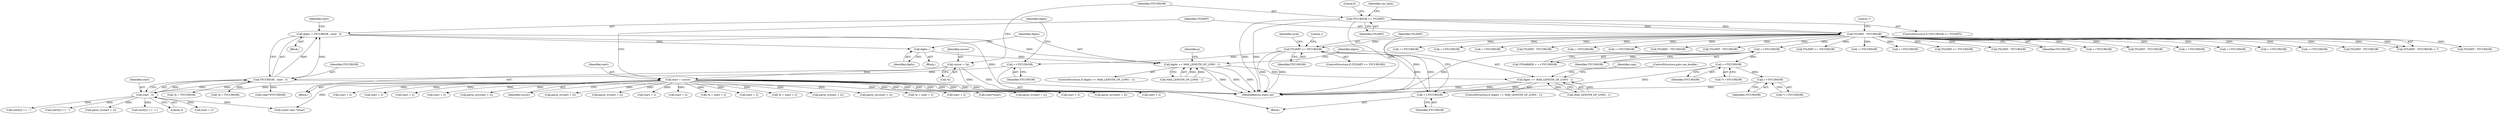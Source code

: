 digraph "0_php-src_1a23ebc1fff59bf480ca92963b36eba5c1b904c4@integer" {
"1001493" [label="(Call,digits = YYCURSOR - start - 3)"];
"1001495" [label="(Call,YYCURSOR - start - 3)"];
"1001489" [label="(Call,++YYCURSOR)"];
"1001069" [label="(Call,YYLIMIT <= YYCURSOR)"];
"1000152" [label="(Call,YYLIMIT - YYCURSOR)"];
"1000125" [label="(Call,YYCURSOR >= YYLIMIT)"];
"1001066" [label="(Call,++YYCURSOR)"];
"1001053" [label="(Call,++YYCURSOR)"];
"1000560" [label="(Call,++YYCURSOR)"];
"1000301" [label="(Call,++YYCURSOR)"];
"1001497" [label="(Call,start - 3)"];
"1000144" [label="(Call,start = cursor)"];
"1000120" [label="(Call,cursor = *p)"];
"1001513" [label="(Call,digits--)"];
"1001516" [label="(Call,digits >= MAX_LENGTH_OF_LONG - 1)"];
"1001523" [label="(Call,digits == MAX_LENGTH_OF_LONG - 1)"];
"1001604" [label="(Call,start + 2)"];
"1002398" [label="(Call,(char*)start)"];
"1000273" [label="(Call,++YYCURSOR)"];
"1002136" [label="(Call,parse_iv(start + 2))"];
"1001523" [label="(Call,digits == MAX_LENGTH_OF_LONG - 1)"];
"1001115" [label="(Call,YYLIMIT - YYCURSOR)"];
"1000205" [label="(Call,++YYCURSOR)"];
"1000125" [label="(Call,YYCURSOR >= YYLIMIT)"];
"1000561" [label="(Identifier,YYCURSOR)"];
"1001070" [label="(Identifier,YYLIMIT)"];
"1001348" [label="(Call,start + 2)"];
"1000302" [label="(Identifier,YYCURSOR)"];
"1000231" [label="(Call,++YYCURSOR)"];
"1000133" [label="(Identifier,var_hash)"];
"1001518" [label="(Call,MAX_LENGTH_OF_LONG - 1)"];
"1000287" [label="(Call,++YYCURSOR)"];
"1000560" [label="(Call,++YYCURSOR)"];
"1001561" [label="(ControlStructure,goto use_double;)"];
"1001562" [label="(Call,*p = YYCURSOR)"];
"1001067" [label="(Identifier,YYCURSOR)"];
"1001524" [label="(Identifier,digits)"];
"1000352" [label="(Call,++YYCURSOR)"];
"1001414" [label="(Call,*p = YYCURSOR)"];
"1000559" [label="(Call,*++YYCURSOR)"];
"1002298" [label="(Call,parse_uiv(start + 2))"];
"1001422" [label="(Call,(const char *)start)"];
"1001358" [label="(Call,YYLIMIT - YYCURSOR)"];
"1001569" [label="(Call,start + 2)"];
"1000127" [label="(Identifier,YYLIMIT)"];
"1001515" [label="(ControlStructure,if (digits >= MAX_LENGTH_OF_LONG - 1))"];
"1000151" [label="(Call,(YYLIMIT - YYCURSOR) < 7)"];
"1001493" [label="(Call,digits = YYCURSOR - start - 3)"];
"1000121" [label="(Identifier,cursor)"];
"1000960" [label="(Call,YYLIMIT - YYCURSOR)"];
"1001263" [label="(Call,start + 2)"];
"1001525" [label="(Call,MAX_LENGTH_OF_LONG - 1)"];
"1000343" [label="(Call,++YYCURSOR)"];
"1001723" [label="(Call,start + 2)"];
"1001494" [label="(Identifier,digits)"];
"1002067" [label="(Call,start + 2)"];
"1002051" [label="(Call,start + 2)"];
"1000111" [label="(Block,)"];
"1001534" [label="(Call,(char*)YYCURSOR)"];
"1000217" [label="(Call,++YYCURSOR)"];
"1002315" [label="(Call,start + 2)"];
"1001516" [label="(Call,digits >= MAX_LENGTH_OF_LONG - 1)"];
"1001702" [label="(Call,parse_uiv(start + 2))"];
"1001603" [label="(Call,parse_iv(start + 2))"];
"1001262" [label="(Call,parse_iv(start + 2))"];
"1002299" [label="(Call,start + 2)"];
"1000147" [label="(Block,)"];
"1002447" [label="(MethodReturn,static int)"];
"1001514" [label="(Identifier,digits)"];
"1000301" [label="(Call,++YYCURSOR)"];
"1001052" [label="(Call,*++YYCURSOR)"];
"1001075" [label="(Identifier,yych)"];
"1000144" [label="(Call,start = cursor)"];
"1000193" [label="(Call,++YYCURSOR)"];
"1001502" [label="(Call,start[2] == '-')"];
"1001068" [label="(ControlStructure,if (YYLIMIT <= YYCURSOR))"];
"1001552" [label="(Call,start[2] == '-')"];
"1000705" [label="(Call,YYLIMIT - YYCURSOR)"];
"1001489" [label="(Call,++YYCURSOR)"];
"1000124" [label="(ControlStructure,if (YYCURSOR >= YYLIMIT))"];
"1001497" [label="(Call,start - 3)"];
"1000329" [label="(Call,++YYCURSOR)"];
"1001568" [label="(Call,parse_iv(start + 2))"];
"1002137" [label="(Call,start + 2)"];
"1001504" [label="(Identifier,start)"];
"1001720" [label="(Call,*p = start + 2)"];
"1001073" [label="(Literal,1)"];
"1000299" [label="(Call,YYMARKER = ++YYCURSOR)"];
"1001531" [label="(Identifier,cmp)"];
"1001517" [label="(Identifier,digits)"];
"1000120" [label="(Call,cursor = *p)"];
"1001703" [label="(Call,start + 2)"];
"1001054" [label="(Identifier,YYCURSOR)"];
"1002312" [label="(Call,*p = start + 2)"];
"1000122" [label="(Call,*p)"];
"1001513" [label="(Call,digits--)"];
"1000145" [label="(Identifier,start)"];
"1000245" [label="(Call,++YYCURSOR)"];
"1000153" [label="(Identifier,YYLIMIT)"];
"1001498" [label="(Identifier,start)"];
"1001495" [label="(Call,YYCURSOR - start - 3)"];
"1001207" [label="(Call,YYLIMIT - YYCURSOR)"];
"1001491" [label="(Block,)"];
"1001347" [label="(Call,parse_iv(start + 2))"];
"1002050" [label="(Call,parse_uiv(start + 2))"];
"1000802" [label="(Call,YYLIMIT - YYCURSOR)"];
"1000155" [label="(Literal,7)"];
"1001071" [label="(Identifier,YYCURSOR)"];
"1001161" [label="(Call,YYLIMIT <= YYCURSOR)"];
"1001499" [label="(Literal,3)"];
"1000126" [label="(Identifier,YYCURSOR)"];
"1001522" [label="(ControlStructure,if (digits == MAX_LENGTH_OF_LONG - 1))"];
"1001490" [label="(Identifier,YYCURSOR)"];
"1001066" [label="(Call,++YYCURSOR)"];
"1001564" [label="(Identifier,p)"];
"1001512" [label="(Block,)"];
"1000315" [label="(Call,++YYCURSOR)"];
"1000152" [label="(Call,YYLIMIT - YYCURSOR)"];
"1001496" [label="(Identifier,YYCURSOR)"];
"1001053" [label="(Call,++YYCURSOR)"];
"1000259" [label="(Call,++YYCURSOR)"];
"1000756" [label="(Call,YYLIMIT <= YYCURSOR)"];
"1000849" [label="(Call,YYLIMIT - YYCURSOR)"];
"1002064" [label="(Call,*p = start + 2)"];
"1001069" [label="(Call,YYLIMIT <= YYCURSOR)"];
"1000130" [label="(Literal,0)"];
"1000146" [label="(Identifier,cursor)"];
"1001507" [label="(Call,start[2] == '+')"];
"1000154" [label="(Identifier,YYCURSOR)"];
"1001493" -> "1001491"  [label="AST: "];
"1001493" -> "1001495"  [label="CFG: "];
"1001494" -> "1001493"  [label="AST: "];
"1001495" -> "1001493"  [label="AST: "];
"1001504" -> "1001493"  [label="CFG: "];
"1001493" -> "1002447"  [label="DDG: "];
"1001495" -> "1001493"  [label="DDG: "];
"1001495" -> "1001493"  [label="DDG: "];
"1001493" -> "1001513"  [label="DDG: "];
"1001493" -> "1001516"  [label="DDG: "];
"1001495" -> "1001497"  [label="CFG: "];
"1001496" -> "1001495"  [label="AST: "];
"1001497" -> "1001495"  [label="AST: "];
"1001495" -> "1002447"  [label="DDG: "];
"1001495" -> "1001414"  [label="DDG: "];
"1001489" -> "1001495"  [label="DDG: "];
"1001497" -> "1001495"  [label="DDG: "];
"1001497" -> "1001495"  [label="DDG: "];
"1001495" -> "1001534"  [label="DDG: "];
"1001495" -> "1001562"  [label="DDG: "];
"1001489" -> "1000147"  [label="AST: "];
"1001489" -> "1001490"  [label="CFG: "];
"1001490" -> "1001489"  [label="AST: "];
"1001494" -> "1001489"  [label="CFG: "];
"1001069" -> "1001489"  [label="DDG: "];
"1001069" -> "1001068"  [label="AST: "];
"1001069" -> "1001071"  [label="CFG: "];
"1001070" -> "1001069"  [label="AST: "];
"1001071" -> "1001069"  [label="AST: "];
"1001073" -> "1001069"  [label="CFG: "];
"1001075" -> "1001069"  [label="CFG: "];
"1001069" -> "1002447"  [label="DDG: "];
"1001069" -> "1002447"  [label="DDG: "];
"1001069" -> "1001066"  [label="DDG: "];
"1000152" -> "1001069"  [label="DDG: "];
"1001066" -> "1001069"  [label="DDG: "];
"1000152" -> "1000151"  [label="AST: "];
"1000152" -> "1000154"  [label="CFG: "];
"1000153" -> "1000152"  [label="AST: "];
"1000154" -> "1000152"  [label="AST: "];
"1000155" -> "1000152"  [label="CFG: "];
"1000152" -> "1002447"  [label="DDG: "];
"1000152" -> "1000151"  [label="DDG: "];
"1000152" -> "1000151"  [label="DDG: "];
"1000125" -> "1000152"  [label="DDG: "];
"1000125" -> "1000152"  [label="DDG: "];
"1000152" -> "1000193"  [label="DDG: "];
"1000152" -> "1000205"  [label="DDG: "];
"1000152" -> "1000217"  [label="DDG: "];
"1000152" -> "1000231"  [label="DDG: "];
"1000152" -> "1000245"  [label="DDG: "];
"1000152" -> "1000259"  [label="DDG: "];
"1000152" -> "1000273"  [label="DDG: "];
"1000152" -> "1000287"  [label="DDG: "];
"1000152" -> "1000301"  [label="DDG: "];
"1000152" -> "1000315"  [label="DDG: "];
"1000152" -> "1000329"  [label="DDG: "];
"1000152" -> "1000343"  [label="DDG: "];
"1000152" -> "1000352"  [label="DDG: "];
"1000152" -> "1000705"  [label="DDG: "];
"1000152" -> "1000756"  [label="DDG: "];
"1000152" -> "1000802"  [label="DDG: "];
"1000152" -> "1000849"  [label="DDG: "];
"1000152" -> "1000960"  [label="DDG: "];
"1000152" -> "1001115"  [label="DDG: "];
"1000152" -> "1001161"  [label="DDG: "];
"1000152" -> "1001207"  [label="DDG: "];
"1000152" -> "1001358"  [label="DDG: "];
"1000125" -> "1000124"  [label="AST: "];
"1000125" -> "1000127"  [label="CFG: "];
"1000126" -> "1000125"  [label="AST: "];
"1000127" -> "1000125"  [label="AST: "];
"1000130" -> "1000125"  [label="CFG: "];
"1000133" -> "1000125"  [label="CFG: "];
"1000125" -> "1002447"  [label="DDG: "];
"1000125" -> "1002447"  [label="DDG: "];
"1000125" -> "1002447"  [label="DDG: "];
"1001066" -> "1000147"  [label="AST: "];
"1001066" -> "1001067"  [label="CFG: "];
"1001067" -> "1001066"  [label="AST: "];
"1001070" -> "1001066"  [label="CFG: "];
"1001053" -> "1001066"  [label="DDG: "];
"1000560" -> "1001066"  [label="DDG: "];
"1001053" -> "1001052"  [label="AST: "];
"1001053" -> "1001054"  [label="CFG: "];
"1001054" -> "1001053"  [label="AST: "];
"1001052" -> "1001053"  [label="CFG: "];
"1000560" -> "1001053"  [label="DDG: "];
"1000560" -> "1000559"  [label="AST: "];
"1000560" -> "1000561"  [label="CFG: "];
"1000561" -> "1000560"  [label="AST: "];
"1000559" -> "1000560"  [label="CFG: "];
"1000301" -> "1000560"  [label="DDG: "];
"1000301" -> "1000299"  [label="AST: "];
"1000301" -> "1000302"  [label="CFG: "];
"1000302" -> "1000301"  [label="AST: "];
"1000299" -> "1000301"  [label="CFG: "];
"1000301" -> "1002447"  [label="DDG: "];
"1000301" -> "1000299"  [label="DDG: "];
"1001497" -> "1001499"  [label="CFG: "];
"1001498" -> "1001497"  [label="AST: "];
"1001499" -> "1001497"  [label="AST: "];
"1001497" -> "1001422"  [label="DDG: "];
"1000144" -> "1001497"  [label="DDG: "];
"1001497" -> "1001502"  [label="DDG: "];
"1001497" -> "1001507"  [label="DDG: "];
"1001497" -> "1001552"  [label="DDG: "];
"1001497" -> "1001568"  [label="DDG: "];
"1001497" -> "1001569"  [label="DDG: "];
"1000144" -> "1000111"  [label="AST: "];
"1000144" -> "1000146"  [label="CFG: "];
"1000145" -> "1000144"  [label="AST: "];
"1000146" -> "1000144"  [label="AST: "];
"1000153" -> "1000144"  [label="CFG: "];
"1000144" -> "1002447"  [label="DDG: "];
"1000144" -> "1002447"  [label="DDG: "];
"1000120" -> "1000144"  [label="DDG: "];
"1000144" -> "1001262"  [label="DDG: "];
"1000144" -> "1001263"  [label="DDG: "];
"1000144" -> "1001347"  [label="DDG: "];
"1000144" -> "1001348"  [label="DDG: "];
"1000144" -> "1001422"  [label="DDG: "];
"1000144" -> "1001603"  [label="DDG: "];
"1000144" -> "1001604"  [label="DDG: "];
"1000144" -> "1001702"  [label="DDG: "];
"1000144" -> "1001703"  [label="DDG: "];
"1000144" -> "1001720"  [label="DDG: "];
"1000144" -> "1001723"  [label="DDG: "];
"1000144" -> "1002050"  [label="DDG: "];
"1000144" -> "1002051"  [label="DDG: "];
"1000144" -> "1002064"  [label="DDG: "];
"1000144" -> "1002067"  [label="DDG: "];
"1000144" -> "1002136"  [label="DDG: "];
"1000144" -> "1002137"  [label="DDG: "];
"1000144" -> "1002298"  [label="DDG: "];
"1000144" -> "1002299"  [label="DDG: "];
"1000144" -> "1002312"  [label="DDG: "];
"1000144" -> "1002315"  [label="DDG: "];
"1000144" -> "1002398"  [label="DDG: "];
"1000120" -> "1000111"  [label="AST: "];
"1000120" -> "1000122"  [label="CFG: "];
"1000121" -> "1000120"  [label="AST: "];
"1000122" -> "1000120"  [label="AST: "];
"1000126" -> "1000120"  [label="CFG: "];
"1000120" -> "1002447"  [label="DDG: "];
"1000120" -> "1002447"  [label="DDG: "];
"1001513" -> "1001512"  [label="AST: "];
"1001513" -> "1001514"  [label="CFG: "];
"1001514" -> "1001513"  [label="AST: "];
"1001517" -> "1001513"  [label="CFG: "];
"1001513" -> "1001516"  [label="DDG: "];
"1001516" -> "1001515"  [label="AST: "];
"1001516" -> "1001518"  [label="CFG: "];
"1001517" -> "1001516"  [label="AST: "];
"1001518" -> "1001516"  [label="AST: "];
"1001524" -> "1001516"  [label="CFG: "];
"1001564" -> "1001516"  [label="CFG: "];
"1001516" -> "1002447"  [label="DDG: "];
"1001516" -> "1002447"  [label="DDG: "];
"1001516" -> "1002447"  [label="DDG: "];
"1001518" -> "1001516"  [label="DDG: "];
"1001518" -> "1001516"  [label="DDG: "];
"1001516" -> "1001523"  [label="DDG: "];
"1001523" -> "1001522"  [label="AST: "];
"1001523" -> "1001525"  [label="CFG: "];
"1001524" -> "1001523"  [label="AST: "];
"1001525" -> "1001523"  [label="AST: "];
"1001531" -> "1001523"  [label="CFG: "];
"1001561" -> "1001523"  [label="CFG: "];
"1001523" -> "1002447"  [label="DDG: "];
"1001523" -> "1002447"  [label="DDG: "];
"1001523" -> "1002447"  [label="DDG: "];
"1001525" -> "1001523"  [label="DDG: "];
"1001525" -> "1001523"  [label="DDG: "];
}
